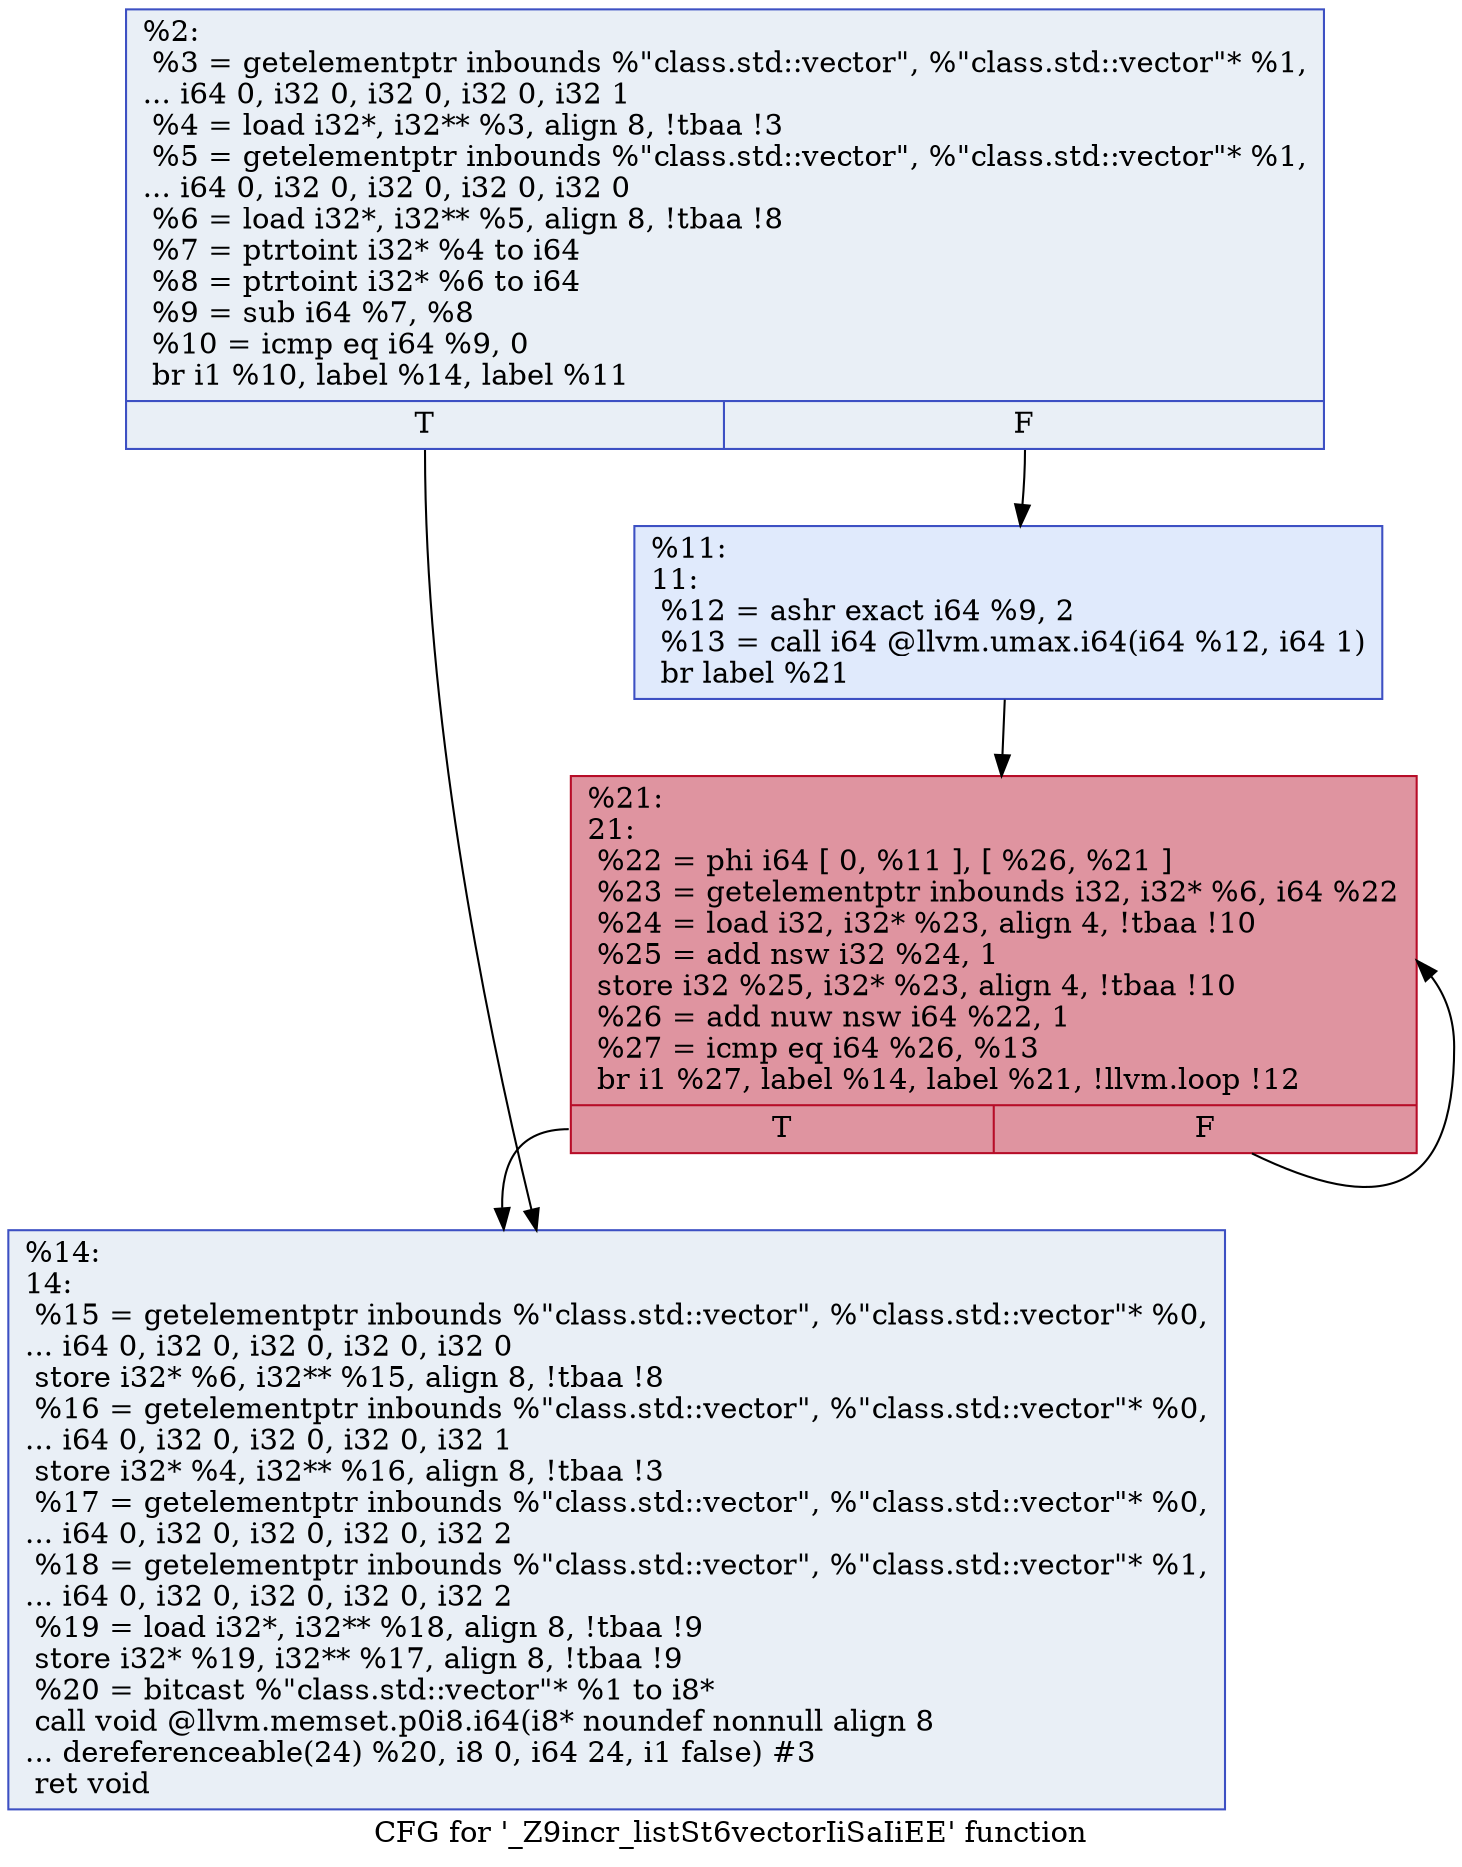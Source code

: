 digraph "CFG for '_Z9incr_listSt6vectorIiSaIiEE' function" {
	label="CFG for '_Z9incr_listSt6vectorIiSaIiEE' function";

	Node0x55964d7a9290 [shape=record,color="#3d50c3ff", style=filled, fillcolor="#cedaeb70",label="{%2:\l  %3 = getelementptr inbounds %\"class.std::vector\", %\"class.std::vector\"* %1,\l... i64 0, i32 0, i32 0, i32 0, i32 1\l  %4 = load i32*, i32** %3, align 8, !tbaa !3\l  %5 = getelementptr inbounds %\"class.std::vector\", %\"class.std::vector\"* %1,\l... i64 0, i32 0, i32 0, i32 0, i32 0\l  %6 = load i32*, i32** %5, align 8, !tbaa !8\l  %7 = ptrtoint i32* %4 to i64\l  %8 = ptrtoint i32* %6 to i64\l  %9 = sub i64 %7, %8\l  %10 = icmp eq i64 %9, 0\l  br i1 %10, label %14, label %11\l|{<s0>T|<s1>F}}"];
	Node0x55964d7a9290:s0 -> Node0x55964d7aa620;
	Node0x55964d7a9290:s1 -> Node0x55964d7aabd0;
	Node0x55964d7aabd0 [shape=record,color="#3d50c3ff", style=filled, fillcolor="#b9d0f970",label="{%11:\l11:                                               \l  %12 = ashr exact i64 %9, 2\l  %13 = call i64 @llvm.umax.i64(i64 %12, i64 1)\l  br label %21\l}"];
	Node0x55964d7aabd0 -> Node0x55964d7ab040;
	Node0x55964d7aa620 [shape=record,color="#3d50c3ff", style=filled, fillcolor="#cedaeb70",label="{%14:\l14:                                               \l  %15 = getelementptr inbounds %\"class.std::vector\", %\"class.std::vector\"* %0,\l... i64 0, i32 0, i32 0, i32 0, i32 0\l  store i32* %6, i32** %15, align 8, !tbaa !8\l  %16 = getelementptr inbounds %\"class.std::vector\", %\"class.std::vector\"* %0,\l... i64 0, i32 0, i32 0, i32 0, i32 1\l  store i32* %4, i32** %16, align 8, !tbaa !3\l  %17 = getelementptr inbounds %\"class.std::vector\", %\"class.std::vector\"* %0,\l... i64 0, i32 0, i32 0, i32 0, i32 2\l  %18 = getelementptr inbounds %\"class.std::vector\", %\"class.std::vector\"* %1,\l... i64 0, i32 0, i32 0, i32 0, i32 2\l  %19 = load i32*, i32** %18, align 8, !tbaa !9\l  store i32* %19, i32** %17, align 8, !tbaa !9\l  %20 = bitcast %\"class.std::vector\"* %1 to i8*\l  call void @llvm.memset.p0i8.i64(i8* noundef nonnull align 8\l... dereferenceable(24) %20, i8 0, i64 24, i1 false) #3\l  ret void\l}"];
	Node0x55964d7ab040 [shape=record,color="#b70d28ff", style=filled, fillcolor="#b70d2870",label="{%21:\l21:                                               \l  %22 = phi i64 [ 0, %11 ], [ %26, %21 ]\l  %23 = getelementptr inbounds i32, i32* %6, i64 %22\l  %24 = load i32, i32* %23, align 4, !tbaa !10\l  %25 = add nsw i32 %24, 1\l  store i32 %25, i32* %23, align 4, !tbaa !10\l  %26 = add nuw nsw i64 %22, 1\l  %27 = icmp eq i64 %26, %13\l  br i1 %27, label %14, label %21, !llvm.loop !12\l|{<s0>T|<s1>F}}"];
	Node0x55964d7ab040:s0 -> Node0x55964d7aa620;
	Node0x55964d7ab040:s1 -> Node0x55964d7ab040;
}
